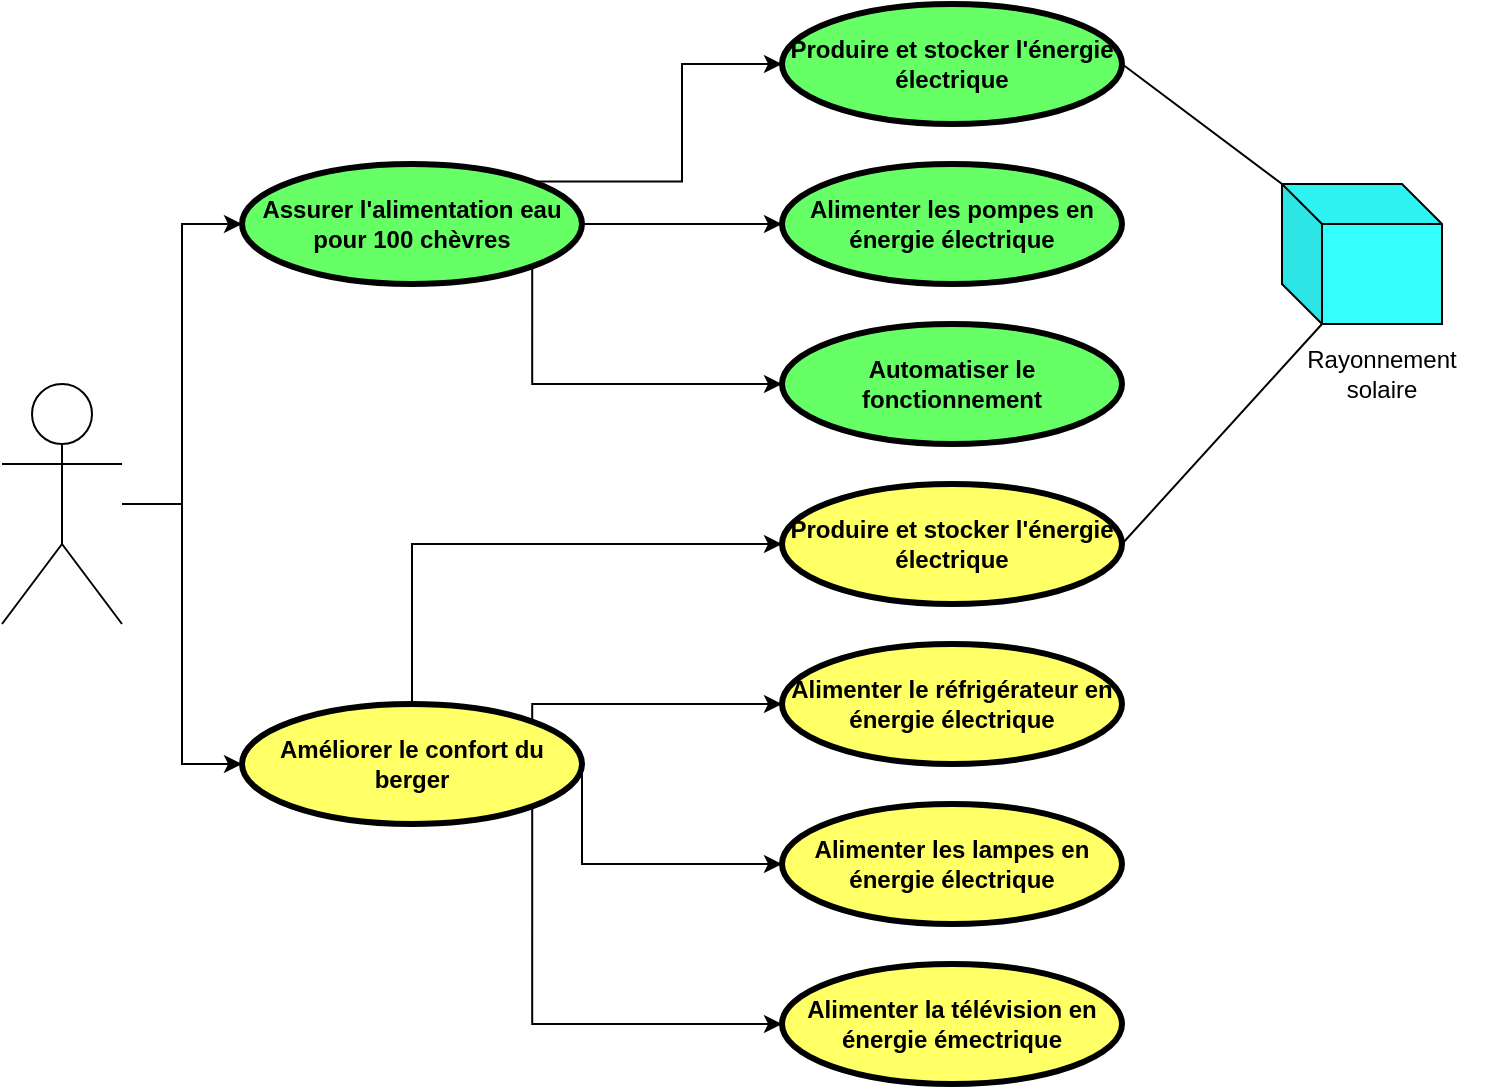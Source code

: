 <mxfile version="13.7.3" type="device"><diagram id="hY1609o5ahYv-g9t--Lv" name="Page-1"><mxGraphModel dx="841" dy="642" grid="1" gridSize="10" guides="1" tooltips="1" connect="1" arrows="1" fold="1" page="1" pageScale="1" pageWidth="827" pageHeight="1169" math="0" shadow="0"><root><mxCell id="0"/><mxCell id="1" parent="0"/><mxCell id="gpAtwSHoGdspoNoEZX4t-7" style="edgeStyle=orthogonalEdgeStyle;rounded=0;orthogonalLoop=1;jettySize=auto;html=1;entryX=0;entryY=0.5;entryDx=0;entryDy=0;" edge="1" parent="1" source="gpAtwSHoGdspoNoEZX4t-1" target="gpAtwSHoGdspoNoEZX4t-3"><mxGeometry relative="1" as="geometry"/></mxCell><mxCell id="gpAtwSHoGdspoNoEZX4t-8" style="edgeStyle=orthogonalEdgeStyle;rounded=0;orthogonalLoop=1;jettySize=auto;html=1;entryX=0;entryY=0.5;entryDx=0;entryDy=0;" edge="1" parent="1" source="gpAtwSHoGdspoNoEZX4t-1" target="gpAtwSHoGdspoNoEZX4t-2"><mxGeometry relative="1" as="geometry"/></mxCell><mxCell id="gpAtwSHoGdspoNoEZX4t-1" value="" style="shape=umlActor;html=1;verticalLabelPosition=bottom;verticalAlign=top;align=center;" vertex="1" parent="1"><mxGeometry x="60" y="300" width="60" height="120" as="geometry"/></mxCell><mxCell id="gpAtwSHoGdspoNoEZX4t-19" style="edgeStyle=orthogonalEdgeStyle;rounded=0;orthogonalLoop=1;jettySize=auto;html=1;exitX=1;exitY=0;exitDx=0;exitDy=0;entryX=0;entryY=0.5;entryDx=0;entryDy=0;" edge="1" parent="1" source="gpAtwSHoGdspoNoEZX4t-2" target="gpAtwSHoGdspoNoEZX4t-10"><mxGeometry relative="1" as="geometry"/></mxCell><mxCell id="gpAtwSHoGdspoNoEZX4t-20" style="edgeStyle=orthogonalEdgeStyle;rounded=0;orthogonalLoop=1;jettySize=auto;html=1;exitX=1;exitY=0.5;exitDx=0;exitDy=0;entryX=0;entryY=0.5;entryDx=0;entryDy=0;" edge="1" parent="1" source="gpAtwSHoGdspoNoEZX4t-2" target="gpAtwSHoGdspoNoEZX4t-11"><mxGeometry relative="1" as="geometry"/></mxCell><mxCell id="gpAtwSHoGdspoNoEZX4t-21" style="edgeStyle=orthogonalEdgeStyle;rounded=0;orthogonalLoop=1;jettySize=auto;html=1;exitX=1;exitY=1;exitDx=0;exitDy=0;entryX=0;entryY=0.5;entryDx=0;entryDy=0;" edge="1" parent="1" source="gpAtwSHoGdspoNoEZX4t-2" target="gpAtwSHoGdspoNoEZX4t-12"><mxGeometry relative="1" as="geometry"><Array as="points"><mxPoint x="325" y="300"/></Array></mxGeometry></mxCell><mxCell id="gpAtwSHoGdspoNoEZX4t-2" value="Assurer l'alimentation eau pour 100 chèvres" style="shape=ellipse;html=1;strokeWidth=3;fontStyle=1;whiteSpace=wrap;align=center;perimeter=ellipsePerimeter;fillColor=#66FF66;" vertex="1" parent="1"><mxGeometry x="180" y="190" width="170" height="60" as="geometry"/></mxCell><mxCell id="gpAtwSHoGdspoNoEZX4t-22" style="edgeStyle=orthogonalEdgeStyle;rounded=0;orthogonalLoop=1;jettySize=auto;html=1;exitX=0.5;exitY=0;exitDx=0;exitDy=0;entryX=0;entryY=0.5;entryDx=0;entryDy=0;" edge="1" parent="1" source="gpAtwSHoGdspoNoEZX4t-3" target="gpAtwSHoGdspoNoEZX4t-13"><mxGeometry relative="1" as="geometry"/></mxCell><mxCell id="gpAtwSHoGdspoNoEZX4t-23" style="edgeStyle=orthogonalEdgeStyle;rounded=0;orthogonalLoop=1;jettySize=auto;html=1;exitX=1;exitY=0;exitDx=0;exitDy=0;entryX=0;entryY=0.5;entryDx=0;entryDy=0;" edge="1" parent="1" source="gpAtwSHoGdspoNoEZX4t-3" target="gpAtwSHoGdspoNoEZX4t-16"><mxGeometry relative="1" as="geometry"><Array as="points"><mxPoint x="325" y="460"/></Array></mxGeometry></mxCell><mxCell id="gpAtwSHoGdspoNoEZX4t-24" style="edgeStyle=orthogonalEdgeStyle;rounded=0;orthogonalLoop=1;jettySize=auto;html=1;exitX=1;exitY=0.5;exitDx=0;exitDy=0;entryX=0;entryY=0.5;entryDx=0;entryDy=0;" edge="1" parent="1" source="gpAtwSHoGdspoNoEZX4t-3" target="gpAtwSHoGdspoNoEZX4t-17"><mxGeometry relative="1" as="geometry"><Array as="points"><mxPoint x="350" y="540"/></Array></mxGeometry></mxCell><mxCell id="gpAtwSHoGdspoNoEZX4t-25" style="edgeStyle=orthogonalEdgeStyle;rounded=0;orthogonalLoop=1;jettySize=auto;html=1;exitX=1;exitY=1;exitDx=0;exitDy=0;entryX=0;entryY=0.5;entryDx=0;entryDy=0;" edge="1" parent="1" source="gpAtwSHoGdspoNoEZX4t-3" target="gpAtwSHoGdspoNoEZX4t-18"><mxGeometry relative="1" as="geometry"><Array as="points"><mxPoint x="325" y="620"/></Array></mxGeometry></mxCell><mxCell id="gpAtwSHoGdspoNoEZX4t-3" value="Améliorer le confort du berger" style="shape=ellipse;html=1;strokeWidth=3;fontStyle=1;whiteSpace=wrap;align=center;perimeter=ellipsePerimeter;fillColor=#FFFF66;" vertex="1" parent="1"><mxGeometry x="180" y="460" width="170" height="60" as="geometry"/></mxCell><mxCell id="gpAtwSHoGdspoNoEZX4t-10" value="Produire et stocker l'énergie électrique" style="shape=ellipse;html=1;strokeWidth=3;fontStyle=1;whiteSpace=wrap;align=center;perimeter=ellipsePerimeter;fillColor=#66FF66;" vertex="1" parent="1"><mxGeometry x="450" y="110" width="170" height="60" as="geometry"/></mxCell><mxCell id="gpAtwSHoGdspoNoEZX4t-11" value="Alimenter les pompes en énergie électrique" style="shape=ellipse;html=1;strokeWidth=3;fontStyle=1;whiteSpace=wrap;align=center;perimeter=ellipsePerimeter;fillColor=#66FF66;" vertex="1" parent="1"><mxGeometry x="450" y="190" width="170" height="60" as="geometry"/></mxCell><mxCell id="gpAtwSHoGdspoNoEZX4t-12" value="Automatiser le fonctionnement" style="shape=ellipse;html=1;strokeWidth=3;fontStyle=1;whiteSpace=wrap;align=center;perimeter=ellipsePerimeter;fillColor=#66FF66;" vertex="1" parent="1"><mxGeometry x="450" y="270" width="170" height="60" as="geometry"/></mxCell><mxCell id="gpAtwSHoGdspoNoEZX4t-13" value="Produire et stocker l'énergie électrique" style="shape=ellipse;html=1;strokeWidth=3;fontStyle=1;whiteSpace=wrap;align=center;perimeter=ellipsePerimeter;fillColor=#FFFF66;" vertex="1" parent="1"><mxGeometry x="450" y="350" width="170" height="60" as="geometry"/></mxCell><mxCell id="gpAtwSHoGdspoNoEZX4t-16" value="Alimenter le réfrigérateur en énergie électrique" style="shape=ellipse;html=1;strokeWidth=3;fontStyle=1;whiteSpace=wrap;align=center;perimeter=ellipsePerimeter;fillColor=#FFFF66;" vertex="1" parent="1"><mxGeometry x="450" y="430" width="170" height="60" as="geometry"/></mxCell><mxCell id="gpAtwSHoGdspoNoEZX4t-17" value="Alimenter les lampes en énergie électrique" style="shape=ellipse;html=1;strokeWidth=3;fontStyle=1;whiteSpace=wrap;align=center;perimeter=ellipsePerimeter;fillColor=#FFFF66;" vertex="1" parent="1"><mxGeometry x="450" y="510" width="170" height="60" as="geometry"/></mxCell><mxCell id="gpAtwSHoGdspoNoEZX4t-18" value="Alimenter la télévision en énergie émectrique" style="shape=ellipse;html=1;strokeWidth=3;fontStyle=1;whiteSpace=wrap;align=center;perimeter=ellipsePerimeter;fillColor=#FFFF66;" vertex="1" parent="1"><mxGeometry x="450" y="590" width="170" height="60" as="geometry"/></mxCell><mxCell id="gpAtwSHoGdspoNoEZX4t-26" value="" style="edgeStyle=none;html=1;endArrow=none;verticalAlign=bottom;exitX=1;exitY=0.5;exitDx=0;exitDy=0;entryX=0;entryY=0;entryDx=0;entryDy=0;entryPerimeter=0;" edge="1" parent="1" source="gpAtwSHoGdspoNoEZX4t-10" target="gpAtwSHoGdspoNoEZX4t-28"><mxGeometry width="160" relative="1" as="geometry"><mxPoint x="420" y="290" as="sourcePoint"/><mxPoint x="710" y="200" as="targetPoint"/></mxGeometry></mxCell><mxCell id="gpAtwSHoGdspoNoEZX4t-27" value="" style="edgeStyle=none;html=1;endArrow=none;verticalAlign=bottom;entryX=1;entryY=0.5;entryDx=0;entryDy=0;exitX=0;exitY=0;exitDx=20;exitDy=70;exitPerimeter=0;" edge="1" parent="1" source="gpAtwSHoGdspoNoEZX4t-28" target="gpAtwSHoGdspoNoEZX4t-13"><mxGeometry width="160" relative="1" as="geometry"><mxPoint x="710" y="280" as="sourcePoint"/><mxPoint x="720" y="210" as="targetPoint"/></mxGeometry></mxCell><mxCell id="gpAtwSHoGdspoNoEZX4t-28" value="" style="shape=cube;whiteSpace=wrap;html=1;boundedLbl=1;backgroundOutline=1;darkOpacity=0.05;darkOpacity2=0.1;fillColor=#33FFFF;" vertex="1" parent="1"><mxGeometry x="700" y="200" width="80" height="70" as="geometry"/></mxCell><mxCell id="gpAtwSHoGdspoNoEZX4t-29" value="Rayonnement &lt;br&gt;solaire" style="text;html=1;strokeColor=none;fillColor=none;align=center;verticalAlign=middle;whiteSpace=wrap;rounded=0;" vertex="1" parent="1"><mxGeometry x="690" y="270" width="120" height="50" as="geometry"/></mxCell></root></mxGraphModel></diagram></mxfile>